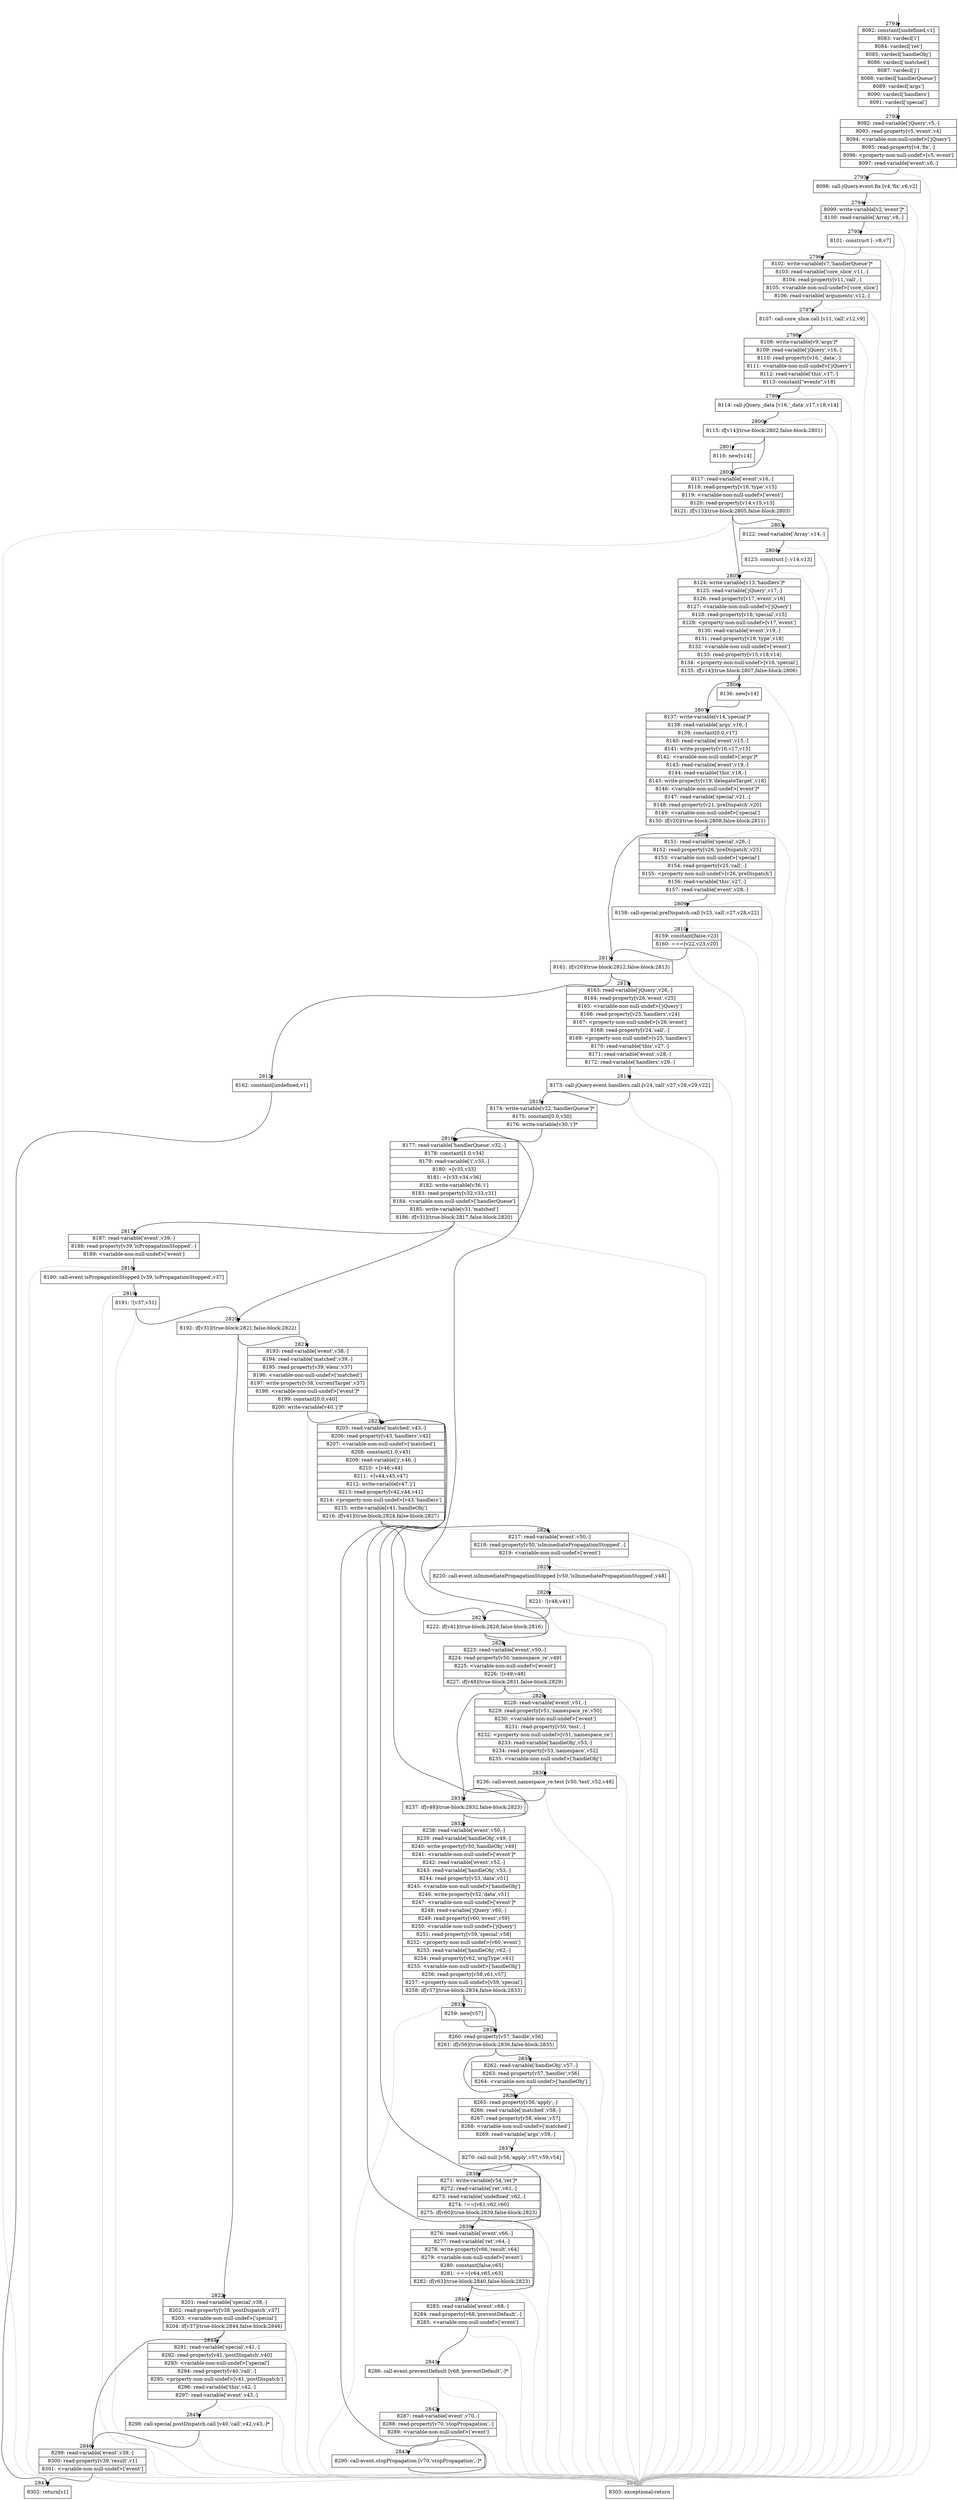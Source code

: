 digraph {
rankdir="TD"
BB_entry175[shape=none,label=""];
BB_entry175 -> BB2791 [tailport=s, headport=n, headlabel="    2791"]
BB2791 [shape=record label="{8082: constant[undefined,v1]|8083: vardecl['i']|8084: vardecl['ret']|8085: vardecl['handleObj']|8086: vardecl['matched']|8087: vardecl['j']|8088: vardecl['handlerQueue']|8089: vardecl['args']|8090: vardecl['handlers']|8091: vardecl['special']}" ] 
BB2791 -> BB2792 [tailport=s, headport=n, headlabel="      2792"]
BB2792 [shape=record label="{8092: read-variable['jQuery',v5,-]|8093: read-property[v5,'event',v4]|8094: \<variable-non-null-undef\>['jQuery']|8095: read-property[v4,'fix',-]|8096: \<property-non-null-undef\>[v5,'event']|8097: read-variable['event',v6,-]}" ] 
BB2792 -> BB2793 [tailport=s, headport=n, headlabel="      2793"]
BB2792 -> BB2848 [tailport=s, headport=n, color=gray, headlabel="      2848"]
BB2793 [shape=record label="{8098: call-jQuery.event.fix [v4,'fix',v6,v2]}" ] 
BB2793 -> BB2794 [tailport=s, headport=n, headlabel="      2794"]
BB2793 -> BB2848 [tailport=s, headport=n, color=gray]
BB2794 [shape=record label="{8099: write-variable[v2,'event']*|8100: read-variable['Array',v8,-]}" ] 
BB2794 -> BB2795 [tailport=s, headport=n, headlabel="      2795"]
BB2794 -> BB2848 [tailport=s, headport=n, color=gray]
BB2795 [shape=record label="{8101: construct [-,v8,v7]}" ] 
BB2795 -> BB2796 [tailport=s, headport=n, headlabel="      2796"]
BB2795 -> BB2848 [tailport=s, headport=n, color=gray]
BB2796 [shape=record label="{8102: write-variable[v7,'handlerQueue']*|8103: read-variable['core_slice',v11,-]|8104: read-property[v11,'call',-]|8105: \<variable-non-null-undef\>['core_slice']|8106: read-variable['arguments',v12,-]}" ] 
BB2796 -> BB2797 [tailport=s, headport=n, headlabel="      2797"]
BB2796 -> BB2848 [tailport=s, headport=n, color=gray]
BB2797 [shape=record label="{8107: call-core_slice.call [v11,'call',v12,v9]}" ] 
BB2797 -> BB2798 [tailport=s, headport=n, headlabel="      2798"]
BB2797 -> BB2848 [tailport=s, headport=n, color=gray]
BB2798 [shape=record label="{8108: write-variable[v9,'args']*|8109: read-variable['jQuery',v16,-]|8110: read-property[v16,'_data',-]|8111: \<variable-non-null-undef\>['jQuery']|8112: read-variable['this',v17,-]|8113: constant[\"events\",v18]}" ] 
BB2798 -> BB2799 [tailport=s, headport=n, headlabel="      2799"]
BB2798 -> BB2848 [tailport=s, headport=n, color=gray]
BB2799 [shape=record label="{8114: call-jQuery._data [v16,'_data',v17,v18,v14]}" ] 
BB2799 -> BB2800 [tailport=s, headport=n, headlabel="      2800"]
BB2799 -> BB2848 [tailport=s, headport=n, color=gray]
BB2800 [shape=record label="{8115: if[v14](true-block:2802,false-block:2801)}" ] 
BB2800 -> BB2802 [tailport=s, headport=n, headlabel="      2802"]
BB2800 -> BB2801 [tailport=s, headport=n, headlabel="      2801"]
BB2801 [shape=record label="{8116: new[v14]}" ] 
BB2801 -> BB2802 [tailport=s, headport=n]
BB2802 [shape=record label="{8117: read-variable['event',v16,-]|8118: read-property[v16,'type',v15]|8119: \<variable-non-null-undef\>['event']|8120: read-property[v14,v15,v13]|8121: if[v13](true-block:2805,false-block:2803)}" ] 
BB2802 -> BB2805 [tailport=s, headport=n, headlabel="      2805"]
BB2802 -> BB2803 [tailport=s, headport=n, headlabel="      2803"]
BB2802 -> BB2848 [tailport=s, headport=n, color=gray]
BB2803 [shape=record label="{8122: read-variable['Array',v14,-]}" ] 
BB2803 -> BB2804 [tailport=s, headport=n, headlabel="      2804"]
BB2803 -> BB2848 [tailport=s, headport=n, color=gray]
BB2804 [shape=record label="{8123: construct [-,v14,v13]}" ] 
BB2804 -> BB2805 [tailport=s, headport=n]
BB2804 -> BB2848 [tailport=s, headport=n, color=gray]
BB2805 [shape=record label="{8124: write-variable[v13,'handlers']*|8125: read-variable['jQuery',v17,-]|8126: read-property[v17,'event',v16]|8127: \<variable-non-null-undef\>['jQuery']|8128: read-property[v16,'special',v15]|8129: \<property-non-null-undef\>[v17,'event']|8130: read-variable['event',v19,-]|8131: read-property[v19,'type',v18]|8132: \<variable-non-null-undef\>['event']|8133: read-property[v15,v18,v14]|8134: \<property-non-null-undef\>[v16,'special']|8135: if[v14](true-block:2807,false-block:2806)}" ] 
BB2805 -> BB2807 [tailport=s, headport=n, headlabel="      2807"]
BB2805 -> BB2806 [tailport=s, headport=n, headlabel="      2806"]
BB2805 -> BB2848 [tailport=s, headport=n, color=gray]
BB2806 [shape=record label="{8136: new[v14]}" ] 
BB2806 -> BB2807 [tailport=s, headport=n]
BB2807 [shape=record label="{8137: write-variable[v14,'special']*|8138: read-variable['args',v16,-]|8139: constant[0.0,v17]|8140: read-variable['event',v15,-]|8141: write-property[v16,v17,v15]|8142: \<variable-non-null-undef\>['args']*|8143: read-variable['event',v19,-]|8144: read-variable['this',v18,-]|8145: write-property[v19,'delegateTarget',v18]|8146: \<variable-non-null-undef\>['event']*|8147: read-variable['special',v21,-]|8148: read-property[v21,'preDispatch',v20]|8149: \<variable-non-null-undef\>['special']|8150: if[v20](true-block:2808,false-block:2811)}" ] 
BB2807 -> BB2811 [tailport=s, headport=n, headlabel="      2811"]
BB2807 -> BB2808 [tailport=s, headport=n, headlabel="      2808"]
BB2807 -> BB2848 [tailport=s, headport=n, color=gray]
BB2808 [shape=record label="{8151: read-variable['special',v26,-]|8152: read-property[v26,'preDispatch',v25]|8153: \<variable-non-null-undef\>['special']|8154: read-property[v25,'call',-]|8155: \<property-non-null-undef\>[v26,'preDispatch']|8156: read-variable['this',v27,-]|8157: read-variable['event',v28,-]}" ] 
BB2808 -> BB2809 [tailport=s, headport=n, headlabel="      2809"]
BB2808 -> BB2848 [tailport=s, headport=n, color=gray]
BB2809 [shape=record label="{8158: call-special.preDispatch.call [v25,'call',v27,v28,v22]}" ] 
BB2809 -> BB2810 [tailport=s, headport=n, headlabel="      2810"]
BB2809 -> BB2848 [tailport=s, headport=n, color=gray]
BB2810 [shape=record label="{8159: constant[false,v23]|8160: ===[v22,v23,v20]}" ] 
BB2810 -> BB2811 [tailport=s, headport=n]
BB2810 -> BB2848 [tailport=s, headport=n, color=gray]
BB2811 [shape=record label="{8161: if[v20](true-block:2812,false-block:2813)}" ] 
BB2811 -> BB2812 [tailport=s, headport=n, headlabel="      2812"]
BB2811 -> BB2813 [tailport=s, headport=n, headlabel="      2813"]
BB2812 [shape=record label="{8162: constant[undefined,v1]}" ] 
BB2812 -> BB2847 [tailport=s, headport=n, headlabel="      2847"]
BB2813 [shape=record label="{8163: read-variable['jQuery',v26,-]|8164: read-property[v26,'event',v25]|8165: \<variable-non-null-undef\>['jQuery']|8166: read-property[v25,'handlers',v24]|8167: \<property-non-null-undef\>[v26,'event']|8168: read-property[v24,'call',-]|8169: \<property-non-null-undef\>[v25,'handlers']|8170: read-variable['this',v27,-]|8171: read-variable['event',v28,-]|8172: read-variable['handlers',v29,-]}" ] 
BB2813 -> BB2814 [tailport=s, headport=n, headlabel="      2814"]
BB2813 -> BB2848 [tailport=s, headport=n, color=gray]
BB2814 [shape=record label="{8173: call-jQuery.event.handlers.call [v24,'call',v27,v28,v29,v22]}" ] 
BB2814 -> BB2815 [tailport=s, headport=n, headlabel="      2815"]
BB2814 -> BB2848 [tailport=s, headport=n, color=gray]
BB2815 [shape=record label="{8174: write-variable[v22,'handlerQueue']*|8175: constant[0.0,v30]|8176: write-variable[v30,'i']*}" ] 
BB2815 -> BB2816 [tailport=s, headport=n, headlabel="      2816"]
BB2816 [shape=record label="{8177: read-variable['handlerQueue',v32,-]|8178: constant[1.0,v34]|8179: read-variable['i',v35,-]|8180: +[v35,v33]|8181: +[v33,v34,v36]|8182: write-variable[v36,'i']|8183: read-property[v32,v33,v31]|8184: \<variable-non-null-undef\>['handlerQueue']|8185: write-variable[v31,'matched']|8186: if[v31](true-block:2817,false-block:2820)}" ] 
BB2816 -> BB2820 [tailport=s, headport=n, headlabel="      2820"]
BB2816 -> BB2817 [tailport=s, headport=n, headlabel="      2817"]
BB2816 -> BB2848 [tailport=s, headport=n, color=gray]
BB2817 [shape=record label="{8187: read-variable['event',v39,-]|8188: read-property[v39,'isPropagationStopped',-]|8189: \<variable-non-null-undef\>['event']}" ] 
BB2817 -> BB2818 [tailport=s, headport=n, headlabel="      2818"]
BB2817 -> BB2848 [tailport=s, headport=n, color=gray]
BB2818 [shape=record label="{8190: call-event.isPropagationStopped [v39,'isPropagationStopped',v37]}" ] 
BB2818 -> BB2819 [tailport=s, headport=n, headlabel="      2819"]
BB2818 -> BB2848 [tailport=s, headport=n, color=gray]
BB2819 [shape=record label="{8191: ![v37,v31]}" ] 
BB2819 -> BB2820 [tailport=s, headport=n]
BB2819 -> BB2848 [tailport=s, headport=n, color=gray]
BB2820 [shape=record label="{8192: if[v31](true-block:2821,false-block:2822)}" ] 
BB2820 -> BB2821 [tailport=s, headport=n, headlabel="      2821"]
BB2820 -> BB2822 [tailport=s, headport=n, headlabel="      2822"]
BB2821 [shape=record label="{8193: read-variable['event',v38,-]|8194: read-variable['matched',v39,-]|8195: read-property[v39,'elem',v37]|8196: \<variable-non-null-undef\>['matched']|8197: write-property[v38,'currentTarget',v37]|8198: \<variable-non-null-undef\>['event']*|8199: constant[0.0,v40]|8200: write-variable[v40,'j']*}" ] 
BB2821 -> BB2823 [tailport=s, headport=n, headlabel="      2823"]
BB2821 -> BB2848 [tailport=s, headport=n, color=gray]
BB2822 [shape=record label="{8201: read-variable['special',v38,-]|8202: read-property[v38,'postDispatch',v37]|8203: \<variable-non-null-undef\>['special']|8204: if[v37](true-block:2844,false-block:2846)}" ] 
BB2822 -> BB2844 [tailport=s, headport=n, headlabel="      2844"]
BB2822 -> BB2846 [tailport=s, headport=n, headlabel="      2846"]
BB2822 -> BB2848 [tailport=s, headport=n, color=gray]
BB2823 [shape=record label="{8205: read-variable['matched',v43,-]|8206: read-property[v43,'handlers',v42]|8207: \<variable-non-null-undef\>['matched']|8208: constant[1.0,v45]|8209: read-variable['j',v46,-]|8210: +[v46,v44]|8211: +[v44,v45,v47]|8212: write-variable[v47,'j']|8213: read-property[v42,v44,v41]|8214: \<property-non-null-undef\>[v43,'handlers']|8215: write-variable[v41,'handleObj']|8216: if[v41](true-block:2824,false-block:2827)}" ] 
BB2823 -> BB2827 [tailport=s, headport=n, headlabel="      2827"]
BB2823 -> BB2824 [tailport=s, headport=n, headlabel="      2824"]
BB2823 -> BB2848 [tailport=s, headport=n, color=gray]
BB2824 [shape=record label="{8217: read-variable['event',v50,-]|8218: read-property[v50,'isImmediatePropagationStopped',-]|8219: \<variable-non-null-undef\>['event']}" ] 
BB2824 -> BB2825 [tailport=s, headport=n, headlabel="      2825"]
BB2824 -> BB2848 [tailport=s, headport=n, color=gray]
BB2825 [shape=record label="{8220: call-event.isImmediatePropagationStopped [v50,'isImmediatePropagationStopped',v48]}" ] 
BB2825 -> BB2826 [tailport=s, headport=n, headlabel="      2826"]
BB2825 -> BB2848 [tailport=s, headport=n, color=gray]
BB2826 [shape=record label="{8221: ![v48,v41]}" ] 
BB2826 -> BB2827 [tailport=s, headport=n]
BB2826 -> BB2848 [tailport=s, headport=n, color=gray]
BB2827 [shape=record label="{8222: if[v41](true-block:2828,false-block:2816)}" ] 
BB2827 -> BB2828 [tailport=s, headport=n, headlabel="      2828"]
BB2827 -> BB2816 [tailport=s, headport=n]
BB2828 [shape=record label="{8223: read-variable['event',v50,-]|8224: read-property[v50,'namespace_re',v49]|8225: \<variable-non-null-undef\>['event']|8226: ![v49,v48]|8227: if[v48](true-block:2831,false-block:2829)}" ] 
BB2828 -> BB2831 [tailport=s, headport=n, headlabel="      2831"]
BB2828 -> BB2829 [tailport=s, headport=n, headlabel="      2829"]
BB2828 -> BB2848 [tailport=s, headport=n, color=gray]
BB2829 [shape=record label="{8228: read-variable['event',v51,-]|8229: read-property[v51,'namespace_re',v50]|8230: \<variable-non-null-undef\>['event']|8231: read-property[v50,'test',-]|8232: \<property-non-null-undef\>[v51,'namespace_re']|8233: read-variable['handleObj',v53,-]|8234: read-property[v53,'namespace',v52]|8235: \<variable-non-null-undef\>['handleObj']}" ] 
BB2829 -> BB2830 [tailport=s, headport=n, headlabel="      2830"]
BB2829 -> BB2848 [tailport=s, headport=n, color=gray]
BB2830 [shape=record label="{8236: call-event.namespace_re.test [v50,'test',v52,v48]}" ] 
BB2830 -> BB2831 [tailport=s, headport=n]
BB2830 -> BB2848 [tailport=s, headport=n, color=gray]
BB2831 [shape=record label="{8237: if[v48](true-block:2832,false-block:2823)}" ] 
BB2831 -> BB2832 [tailport=s, headport=n, headlabel="      2832"]
BB2831 -> BB2823 [tailport=s, headport=n]
BB2832 [shape=record label="{8238: read-variable['event',v50,-]|8239: read-variable['handleObj',v49,-]|8240: write-property[v50,'handleObj',v49]|8241: \<variable-non-null-undef\>['event']*|8242: read-variable['event',v52,-]|8243: read-variable['handleObj',v53,-]|8244: read-property[v53,'data',v51]|8245: \<variable-non-null-undef\>['handleObj']|8246: write-property[v52,'data',v51]|8247: \<variable-non-null-undef\>['event']*|8248: read-variable['jQuery',v60,-]|8249: read-property[v60,'event',v59]|8250: \<variable-non-null-undef\>['jQuery']|8251: read-property[v59,'special',v58]|8252: \<property-non-null-undef\>[v60,'event']|8253: read-variable['handleObj',v62,-]|8254: read-property[v62,'origType',v61]|8255: \<variable-non-null-undef\>['handleObj']|8256: read-property[v58,v61,v57]|8257: \<property-non-null-undef\>[v59,'special']|8258: if[v57](true-block:2834,false-block:2833)}" ] 
BB2832 -> BB2834 [tailport=s, headport=n, headlabel="      2834"]
BB2832 -> BB2833 [tailport=s, headport=n, headlabel="      2833"]
BB2832 -> BB2848 [tailport=s, headport=n, color=gray]
BB2833 [shape=record label="{8259: new[v57]}" ] 
BB2833 -> BB2834 [tailport=s, headport=n]
BB2834 [shape=record label="{8260: read-property[v57,'handle',v56]|8261: if[v56](true-block:2836,false-block:2835)}" ] 
BB2834 -> BB2836 [tailport=s, headport=n, headlabel="      2836"]
BB2834 -> BB2835 [tailport=s, headport=n, headlabel="      2835"]
BB2834 -> BB2848 [tailport=s, headport=n, color=gray]
BB2835 [shape=record label="{8262: read-variable['handleObj',v57,-]|8263: read-property[v57,'handler',v56]|8264: \<variable-non-null-undef\>['handleObj']}" ] 
BB2835 -> BB2836 [tailport=s, headport=n]
BB2835 -> BB2848 [tailport=s, headport=n, color=gray]
BB2836 [shape=record label="{8265: read-property[v56,'apply',-]|8266: read-variable['matched',v58,-]|8267: read-property[v58,'elem',v57]|8268: \<variable-non-null-undef\>['matched']|8269: read-variable['args',v59,-]}" ] 
BB2836 -> BB2837 [tailport=s, headport=n, headlabel="      2837"]
BB2836 -> BB2848 [tailport=s, headport=n, color=gray]
BB2837 [shape=record label="{8270: call-null [v56,'apply',v57,v59,v54]}" ] 
BB2837 -> BB2838 [tailport=s, headport=n, headlabel="      2838"]
BB2837 -> BB2848 [tailport=s, headport=n, color=gray]
BB2838 [shape=record label="{8271: write-variable[v54,'ret']*|8272: read-variable['ret',v61,-]|8273: read-variable['undefined',v62,-]|8274: !==[v61,v62,v60]|8275: if[v60](true-block:2839,false-block:2823)}" ] 
BB2838 -> BB2839 [tailport=s, headport=n, headlabel="      2839"]
BB2838 -> BB2823 [tailport=s, headport=n]
BB2838 -> BB2848 [tailport=s, headport=n, color=gray]
BB2839 [shape=record label="{8276: read-variable['event',v66,-]|8277: read-variable['ret',v64,-]|8278: write-property[v66,'result',v64]|8279: \<variable-non-null-undef\>['event']|8280: constant[false,v65]|8281: ===[v64,v65,v63]|8282: if[v63](true-block:2840,false-block:2823)}" ] 
BB2839 -> BB2840 [tailport=s, headport=n, headlabel="      2840"]
BB2839 -> BB2823 [tailport=s, headport=n]
BB2839 -> BB2848 [tailport=s, headport=n, color=gray]
BB2840 [shape=record label="{8283: read-variable['event',v68,-]|8284: read-property[v68,'preventDefault',-]|8285: \<variable-non-null-undef\>['event']}" ] 
BB2840 -> BB2841 [tailport=s, headport=n, headlabel="      2841"]
BB2840 -> BB2848 [tailport=s, headport=n, color=gray]
BB2841 [shape=record label="{8286: call-event.preventDefault [v68,'preventDefault',-]*}" ] 
BB2841 -> BB2842 [tailport=s, headport=n, headlabel="      2842"]
BB2841 -> BB2848 [tailport=s, headport=n, color=gray]
BB2842 [shape=record label="{8287: read-variable['event',v70,-]|8288: read-property[v70,'stopPropagation',-]|8289: \<variable-non-null-undef\>['event']}" ] 
BB2842 -> BB2843 [tailport=s, headport=n, headlabel="      2843"]
BB2842 -> BB2848 [tailport=s, headport=n, color=gray]
BB2843 [shape=record label="{8290: call-event.stopPropagation [v70,'stopPropagation',-]*}" ] 
BB2843 -> BB2823 [tailport=s, headport=n]
BB2843 -> BB2848 [tailport=s, headport=n, color=gray]
BB2844 [shape=record label="{8291: read-variable['special',v41,-]|8292: read-property[v41,'postDispatch',v40]|8293: \<variable-non-null-undef\>['special']|8294: read-property[v40,'call',-]|8295: \<property-non-null-undef\>[v41,'postDispatch']|8296: read-variable['this',v42,-]|8297: read-variable['event',v43,-]}" ] 
BB2844 -> BB2845 [tailport=s, headport=n, headlabel="      2845"]
BB2844 -> BB2848 [tailport=s, headport=n, color=gray]
BB2845 [shape=record label="{8298: call-special.postDispatch.call [v40,'call',v42,v43,-]*}" ] 
BB2845 -> BB2846 [tailport=s, headport=n]
BB2845 -> BB2848 [tailport=s, headport=n, color=gray]
BB2846 [shape=record label="{8299: read-variable['event',v39,-]|8300: read-property[v39,'result',v1]|8301: \<variable-non-null-undef\>['event']}" ] 
BB2846 -> BB2847 [tailport=s, headport=n]
BB2846 -> BB2848 [tailport=s, headport=n, color=gray]
BB2847 [shape=record label="{8302: return[v1]}" ] 
BB2848 [shape=record label="{8303: exceptional-return}" ] 
//#$~ 3091
}
